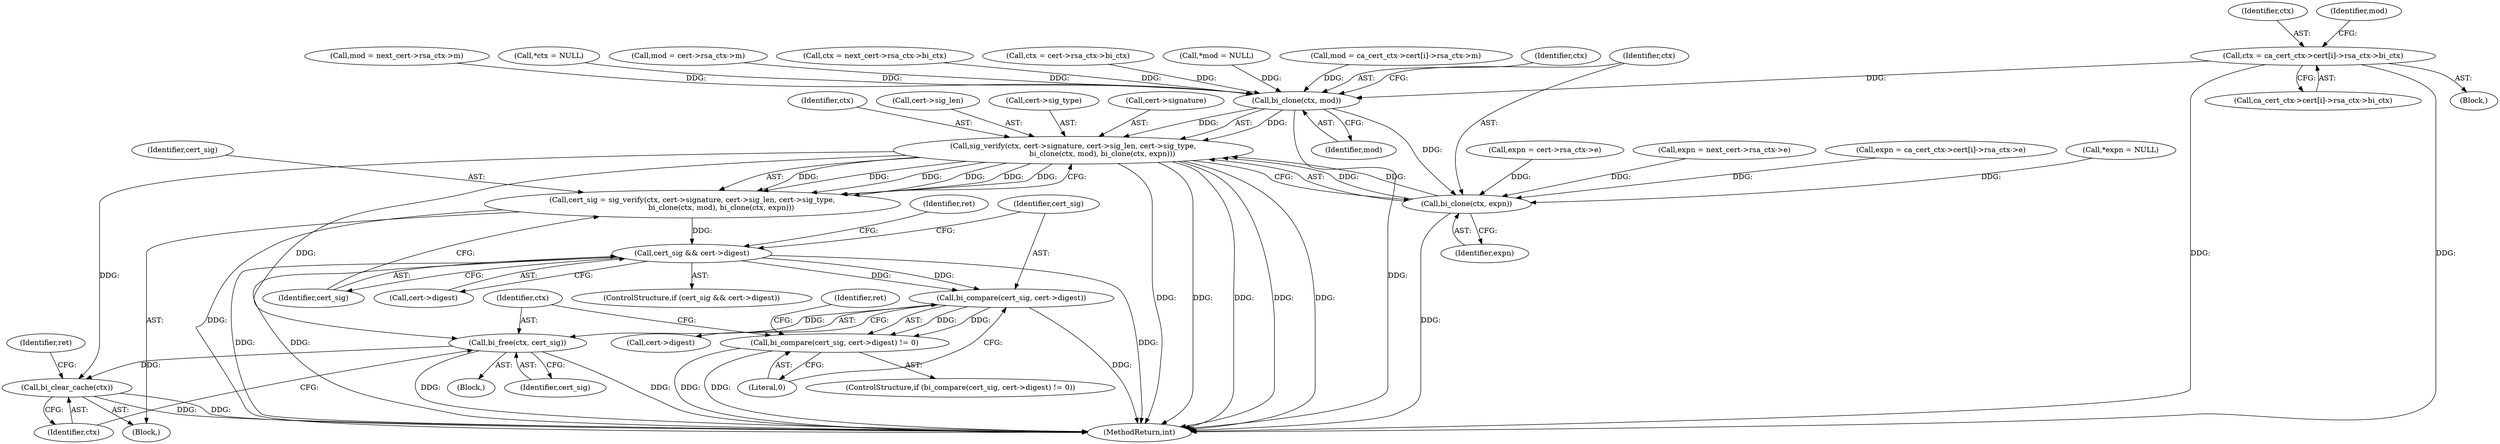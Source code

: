 digraph "0_axtls-8266_5efe2947ab45e81d84b5f707c51d1c64be52f36c_1@array" {
"1000333" [label="(Call,ctx = ca_cert_ctx->cert[i]->rsa_ctx->bi_ctx)"];
"1000442" [label="(Call,bi_clone(ctx, mod))"];
"1000431" [label="(Call,sig_verify(ctx, cert->signature, cert->sig_len, cert->sig_type,\n                         bi_clone(ctx, mod), bi_clone(ctx, expn)))"];
"1000429" [label="(Call,cert_sig = sig_verify(ctx, cert->signature, cert->sig_len, cert->sig_type,\n                         bi_clone(ctx, mod), bi_clone(ctx, expn)))"];
"1000449" [label="(Call,cert_sig && cert->digest)"];
"1000457" [label="(Call,bi_compare(cert_sig, cert->digest))"];
"1000456" [label="(Call,bi_compare(cert_sig, cert->digest) != 0)"];
"1000466" [label="(Call,bi_free(ctx, cert_sig))"];
"1000474" [label="(Call,bi_clear_cache(ctx))"];
"1000445" [label="(Call,bi_clone(ctx, expn))"];
"1000334" [label="(Identifier,ctx)"];
"1000344" [label="(Call,mod = ca_cert_ctx->cert[i]->rsa_ctx->m)"];
"1000449" [label="(Call,cert_sig && cert->digest)"];
"1000445" [label="(Call,bi_clone(ctx, expn))"];
"1000457" [label="(Call,bi_compare(cert_sig, cert->digest))"];
"1000468" [label="(Identifier,cert_sig)"];
"1000443" [label="(Identifier,ctx)"];
"1000412" [label="(Call,expn = next_cert->rsa_ctx->e)"];
"1000436" [label="(Call,cert->sig_len)"];
"1000405" [label="(Call,mod = next_cert->rsa_ctx->m)"];
"1000462" [label="(Literal,0)"];
"1000466" [label="(Call,bi_free(ctx, cert_sig))"];
"1000472" [label="(Identifier,ret)"];
"1000135" [label="(Call,*ctx = NULL)"];
"1000456" [label="(Call,bi_compare(cert_sig, cert->digest) != 0)"];
"1000447" [label="(Identifier,expn)"];
"1000464" [label="(Identifier,ret)"];
"1000467" [label="(Identifier,ctx)"];
"1000192" [label="(Call,expn = cert->rsa_ctx->e)"];
"1000355" [label="(Call,expn = ca_cert_ctx->cert[i]->rsa_ctx->e)"];
"1000496" [label="(MethodReturn,int)"];
"1000439" [label="(Call,cert->sig_type)"];
"1000185" [label="(Call,mod = cert->rsa_ctx->m)"];
"1000458" [label="(Identifier,cert_sig)"];
"1000475" [label="(Identifier,ctx)"];
"1000442" [label="(Call,bi_clone(ctx, mod))"];
"1000431" [label="(Call,sig_verify(ctx, cert->signature, cert->sig_len, cert->sig_type,\n                         bi_clone(ctx, mod), bi_clone(ctx, expn)))"];
"1000429" [label="(Call,cert_sig = sig_verify(ctx, cert->signature, cert->sig_len, cert->sig_type,\n                         bi_clone(ctx, mod), bi_clone(ctx, expn)))"];
"1000450" [label="(Identifier,cert_sig)"];
"1000448" [label="(ControlStructure,if (cert_sig && cert->digest))"];
"1000398" [label="(Call,ctx = next_cert->rsa_ctx->bi_ctx)"];
"1000433" [label="(Call,cert->signature)"];
"1000345" [label="(Identifier,mod)"];
"1000333" [label="(Call,ctx = ca_cert_ctx->cert[i]->rsa_ctx->bi_ctx)"];
"1000178" [label="(Call,ctx = cert->rsa_ctx->bi_ctx)"];
"1000329" [label="(Block,)"];
"1000139" [label="(Call,*mod = NULL)"];
"1000120" [label="(Block,)"];
"1000430" [label="(Identifier,cert_sig)"];
"1000474" [label="(Call,bi_clear_cache(ctx))"];
"1000444" [label="(Identifier,mod)"];
"1000143" [label="(Call,*expn = NULL)"];
"1000432" [label="(Identifier,ctx)"];
"1000451" [label="(Call,cert->digest)"];
"1000335" [label="(Call,ca_cert_ctx->cert[i]->rsa_ctx->bi_ctx)"];
"1000459" [label="(Call,cert->digest)"];
"1000455" [label="(ControlStructure,if (bi_compare(cert_sig, cert->digest) != 0))"];
"1000454" [label="(Block,)"];
"1000477" [label="(Identifier,ret)"];
"1000446" [label="(Identifier,ctx)"];
"1000333" -> "1000329"  [label="AST: "];
"1000333" -> "1000335"  [label="CFG: "];
"1000334" -> "1000333"  [label="AST: "];
"1000335" -> "1000333"  [label="AST: "];
"1000345" -> "1000333"  [label="CFG: "];
"1000333" -> "1000496"  [label="DDG: "];
"1000333" -> "1000496"  [label="DDG: "];
"1000333" -> "1000442"  [label="DDG: "];
"1000442" -> "1000431"  [label="AST: "];
"1000442" -> "1000444"  [label="CFG: "];
"1000443" -> "1000442"  [label="AST: "];
"1000444" -> "1000442"  [label="AST: "];
"1000446" -> "1000442"  [label="CFG: "];
"1000442" -> "1000496"  [label="DDG: "];
"1000442" -> "1000431"  [label="DDG: "];
"1000442" -> "1000431"  [label="DDG: "];
"1000178" -> "1000442"  [label="DDG: "];
"1000135" -> "1000442"  [label="DDG: "];
"1000398" -> "1000442"  [label="DDG: "];
"1000185" -> "1000442"  [label="DDG: "];
"1000139" -> "1000442"  [label="DDG: "];
"1000405" -> "1000442"  [label="DDG: "];
"1000344" -> "1000442"  [label="DDG: "];
"1000442" -> "1000445"  [label="DDG: "];
"1000431" -> "1000429"  [label="AST: "];
"1000431" -> "1000445"  [label="CFG: "];
"1000432" -> "1000431"  [label="AST: "];
"1000433" -> "1000431"  [label="AST: "];
"1000436" -> "1000431"  [label="AST: "];
"1000439" -> "1000431"  [label="AST: "];
"1000445" -> "1000431"  [label="AST: "];
"1000429" -> "1000431"  [label="CFG: "];
"1000431" -> "1000496"  [label="DDG: "];
"1000431" -> "1000496"  [label="DDG: "];
"1000431" -> "1000496"  [label="DDG: "];
"1000431" -> "1000496"  [label="DDG: "];
"1000431" -> "1000496"  [label="DDG: "];
"1000431" -> "1000429"  [label="DDG: "];
"1000431" -> "1000429"  [label="DDG: "];
"1000431" -> "1000429"  [label="DDG: "];
"1000431" -> "1000429"  [label="DDG: "];
"1000431" -> "1000429"  [label="DDG: "];
"1000431" -> "1000429"  [label="DDG: "];
"1000445" -> "1000431"  [label="DDG: "];
"1000445" -> "1000431"  [label="DDG: "];
"1000431" -> "1000466"  [label="DDG: "];
"1000431" -> "1000474"  [label="DDG: "];
"1000429" -> "1000120"  [label="AST: "];
"1000430" -> "1000429"  [label="AST: "];
"1000450" -> "1000429"  [label="CFG: "];
"1000429" -> "1000496"  [label="DDG: "];
"1000429" -> "1000449"  [label="DDG: "];
"1000449" -> "1000448"  [label="AST: "];
"1000449" -> "1000450"  [label="CFG: "];
"1000449" -> "1000451"  [label="CFG: "];
"1000450" -> "1000449"  [label="AST: "];
"1000451" -> "1000449"  [label="AST: "];
"1000458" -> "1000449"  [label="CFG: "];
"1000472" -> "1000449"  [label="CFG: "];
"1000449" -> "1000496"  [label="DDG: "];
"1000449" -> "1000496"  [label="DDG: "];
"1000449" -> "1000496"  [label="DDG: "];
"1000449" -> "1000457"  [label="DDG: "];
"1000449" -> "1000457"  [label="DDG: "];
"1000457" -> "1000456"  [label="AST: "];
"1000457" -> "1000459"  [label="CFG: "];
"1000458" -> "1000457"  [label="AST: "];
"1000459" -> "1000457"  [label="AST: "];
"1000462" -> "1000457"  [label="CFG: "];
"1000457" -> "1000496"  [label="DDG: "];
"1000457" -> "1000456"  [label="DDG: "];
"1000457" -> "1000456"  [label="DDG: "];
"1000457" -> "1000466"  [label="DDG: "];
"1000456" -> "1000455"  [label="AST: "];
"1000456" -> "1000462"  [label="CFG: "];
"1000462" -> "1000456"  [label="AST: "];
"1000464" -> "1000456"  [label="CFG: "];
"1000467" -> "1000456"  [label="CFG: "];
"1000456" -> "1000496"  [label="DDG: "];
"1000456" -> "1000496"  [label="DDG: "];
"1000466" -> "1000454"  [label="AST: "];
"1000466" -> "1000468"  [label="CFG: "];
"1000467" -> "1000466"  [label="AST: "];
"1000468" -> "1000466"  [label="AST: "];
"1000475" -> "1000466"  [label="CFG: "];
"1000466" -> "1000496"  [label="DDG: "];
"1000466" -> "1000496"  [label="DDG: "];
"1000466" -> "1000474"  [label="DDG: "];
"1000474" -> "1000120"  [label="AST: "];
"1000474" -> "1000475"  [label="CFG: "];
"1000475" -> "1000474"  [label="AST: "];
"1000477" -> "1000474"  [label="CFG: "];
"1000474" -> "1000496"  [label="DDG: "];
"1000474" -> "1000496"  [label="DDG: "];
"1000445" -> "1000447"  [label="CFG: "];
"1000446" -> "1000445"  [label="AST: "];
"1000447" -> "1000445"  [label="AST: "];
"1000445" -> "1000496"  [label="DDG: "];
"1000355" -> "1000445"  [label="DDG: "];
"1000143" -> "1000445"  [label="DDG: "];
"1000412" -> "1000445"  [label="DDG: "];
"1000192" -> "1000445"  [label="DDG: "];
}
